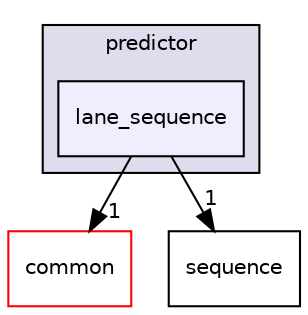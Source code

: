 digraph "modules/prediction/predictor/lane_sequence" {
  compound=true
  node [ fontsize="10", fontname="Helvetica"];
  edge [ labelfontsize="10", labelfontname="Helvetica"];
  subgraph clusterdir_03f0e449799af57932f7fb917fa2a0fd {
    graph [ bgcolor="#ddddee", pencolor="black", label="predictor" fontname="Helvetica", fontsize="10", URL="dir_03f0e449799af57932f7fb917fa2a0fd.html"]
  dir_11f7ee8501c7c5b0e2505164a76dc75f [shape=box, label="lane_sequence", style="filled", fillcolor="#eeeeff", pencolor="black", URL="dir_11f7ee8501c7c5b0e2505164a76dc75f.html"];
  }
  dir_9a5e51f49964887903df6eed98080585 [shape=box label="common" fillcolor="white" style="filled" color="red" URL="dir_9a5e51f49964887903df6eed98080585.html"];
  dir_ea5e39e71f6dd1842bef3f5759a2a4f0 [shape=box label="sequence" URL="dir_ea5e39e71f6dd1842bef3f5759a2a4f0.html"];
  dir_11f7ee8501c7c5b0e2505164a76dc75f->dir_9a5e51f49964887903df6eed98080585 [headlabel="1", labeldistance=1.5 headhref="dir_000210_000050.html"];
  dir_11f7ee8501c7c5b0e2505164a76dc75f->dir_ea5e39e71f6dd1842bef3f5759a2a4f0 [headlabel="1", labeldistance=1.5 headhref="dir_000210_000213.html"];
}
